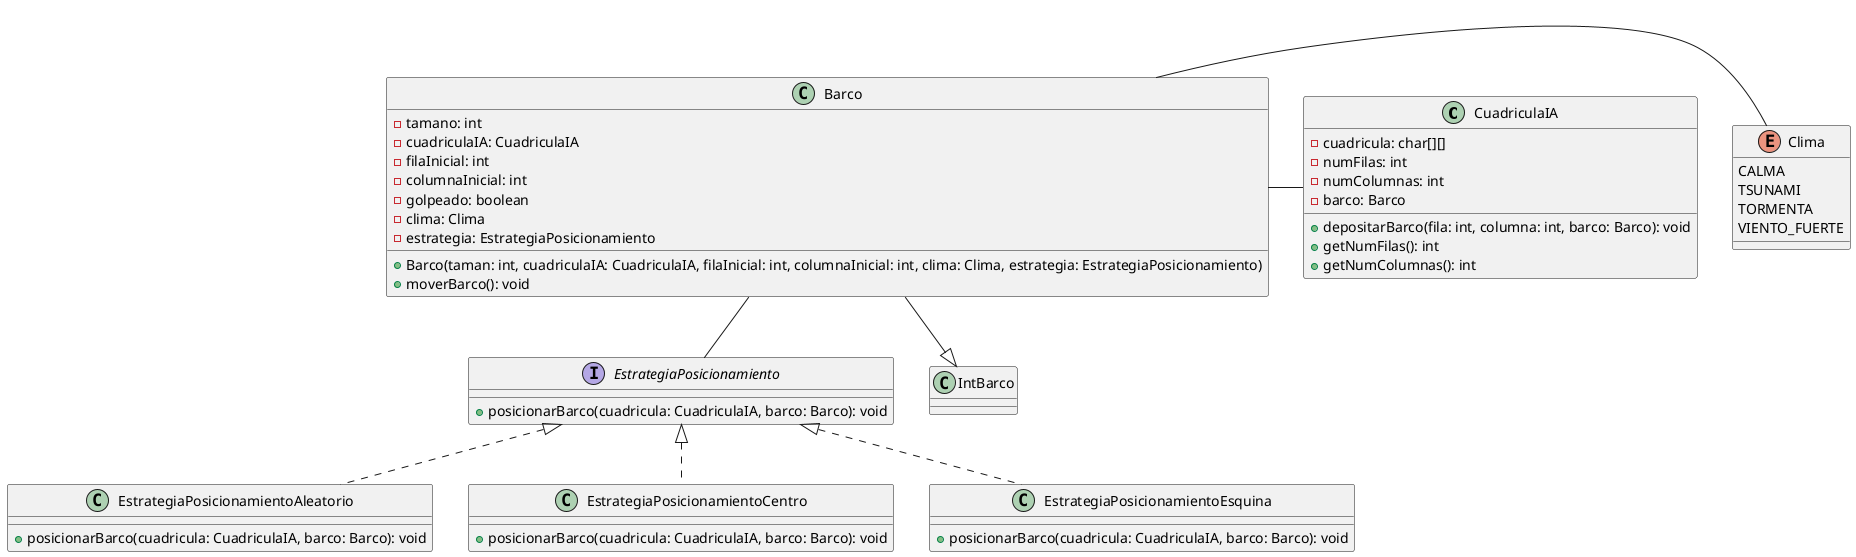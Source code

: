 @startuml

class CuadriculaIA {
  -cuadricula: char[][]
  -numFilas: int
  -numColumnas: int
  -barco: Barco
  +depositarBarco(fila: int, columna: int, barco: Barco): void
  +getNumFilas(): int
  +getNumColumnas(): int

}

class Barco {
  -tamano: int
  -cuadriculaIA: CuadriculaIA
  -filaInicial: int
  -columnaInicial: int
  -golpeado: boolean
  -clima: Clima
  -estrategia: EstrategiaPosicionamiento
  +Barco(taman: int, cuadriculaIA: CuadriculaIA, filaInicial: int, columnaInicial: int, clima: Clima, estrategia: EstrategiaPosicionamiento)
  +moverBarco(): void
}

enum Clima {
  CALMA
  TSUNAMI
  TORMENTA
  VIENTO_FUERTE
}

interface EstrategiaPosicionamiento {
  +posicionarBarco(cuadricula: CuadriculaIA, barco: Barco): void
}

class EstrategiaPosicionamientoAleatorio {
  +posicionarBarco(cuadricula: CuadriculaIA, barco: Barco): void
}

class EstrategiaPosicionamientoCentro {
  +posicionarBarco(cuadricula: CuadriculaIA, barco: Barco): void
}

class EstrategiaPosicionamientoEsquina {
  +posicionarBarco(cuadricula: CuadriculaIA, barco: Barco): void
}

Barco --|> IntBarco
Barco -right- Clima
Barco -down- EstrategiaPosicionamiento
CuadriculaIA -left- Barco
EstrategiaPosicionamientoAleatorio .up.|> EstrategiaPosicionamiento
EstrategiaPosicionamientoCentro .up.|> EstrategiaPosicionamiento
EstrategiaPosicionamientoEsquina .up.|> EstrategiaPosicionamiento

@enduml